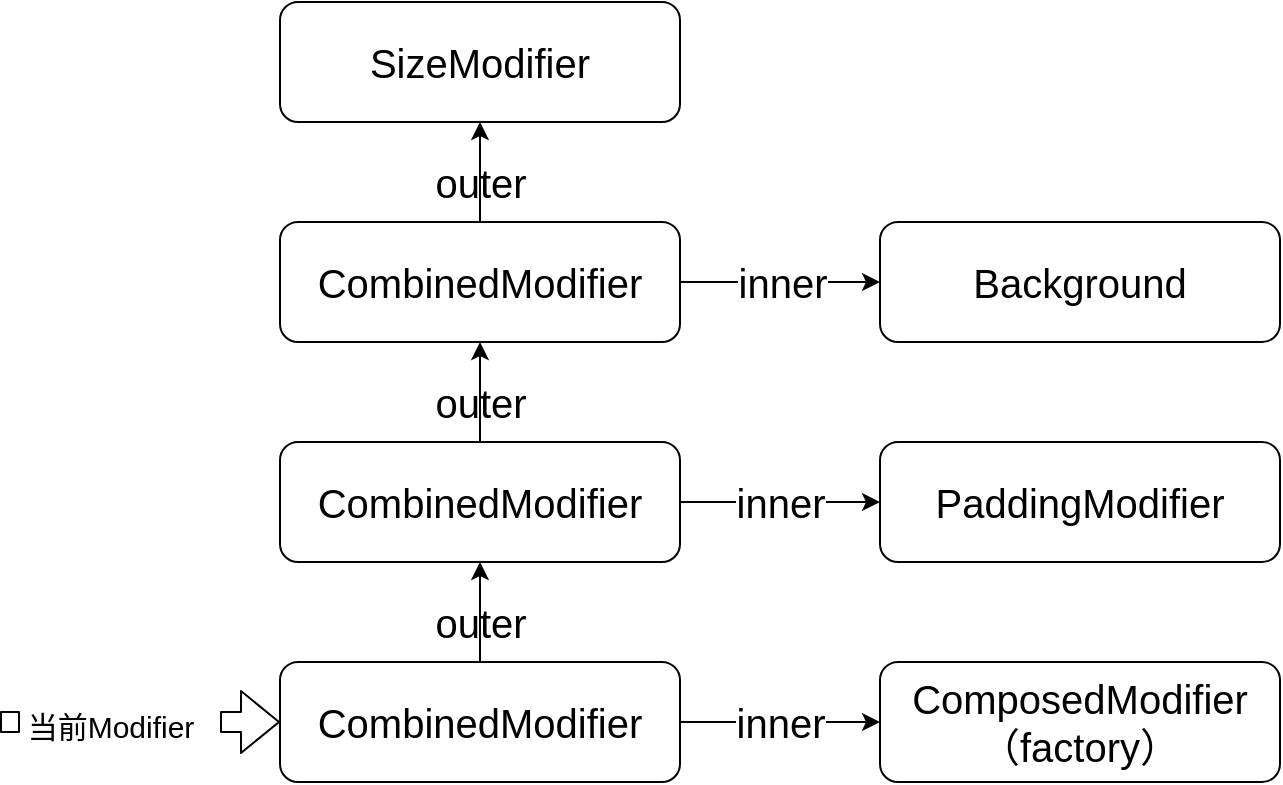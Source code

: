 <mxfile>
    <diagram id="1GEJoMihbtmozGFXepFv" name="第 1 页">
        <mxGraphModel dx="880" dy="791" grid="1" gridSize="10" guides="1" tooltips="1" connect="1" arrows="1" fold="1" page="1" pageScale="1" pageWidth="827" pageHeight="1169" math="0" shadow="0">
            <root>
                <mxCell id="0"/>
                <mxCell id="1" parent="0"/>
                <mxCell id="2" value="&lt;font style=&quot;font-size: 20px;&quot;&gt;CombinedModifier&lt;/font&gt;" style="rounded=1;whiteSpace=wrap;html=1;" vertex="1" parent="1">
                    <mxGeometry x="250" y="610" width="200" height="60" as="geometry"/>
                </mxCell>
                <mxCell id="3" value="&lt;font style=&quot;font-size: 20px;&quot;&gt;CombinedModifier&lt;/font&gt;" style="rounded=1;whiteSpace=wrap;html=1;" vertex="1" parent="1">
                    <mxGeometry x="250" y="500" width="200" height="60" as="geometry"/>
                </mxCell>
                <mxCell id="4" value="&lt;font style=&quot;font-size: 20px;&quot;&gt;CombinedModifier&lt;/font&gt;" style="rounded=1;whiteSpace=wrap;html=1;" vertex="1" parent="1">
                    <mxGeometry x="250" y="390" width="200" height="60" as="geometry"/>
                </mxCell>
                <mxCell id="5" value="&lt;font style=&quot;font-size: 20px;&quot;&gt;SizeModifier&lt;/font&gt;" style="rounded=1;whiteSpace=wrap;html=1;" vertex="1" parent="1">
                    <mxGeometry x="250" y="280" width="200" height="60" as="geometry"/>
                </mxCell>
                <mxCell id="6" value="&lt;font style=&quot;font-size: 20px;&quot;&gt;ComposedModifier&lt;br&gt;（factory）&lt;br&gt;&lt;/font&gt;" style="rounded=1;whiteSpace=wrap;html=1;" vertex="1" parent="1">
                    <mxGeometry x="550" y="610" width="200" height="60" as="geometry"/>
                </mxCell>
                <mxCell id="7" value="&lt;font style=&quot;font-size: 20px;&quot;&gt;PaddingModifier&lt;/font&gt;" style="rounded=1;whiteSpace=wrap;html=1;" vertex="1" parent="1">
                    <mxGeometry x="550" y="500" width="200" height="60" as="geometry"/>
                </mxCell>
                <mxCell id="8" value="&lt;font style=&quot;font-size: 20px;&quot;&gt;Background&lt;/font&gt;" style="rounded=1;whiteSpace=wrap;html=1;" vertex="1" parent="1">
                    <mxGeometry x="550" y="390" width="200" height="60" as="geometry"/>
                </mxCell>
                <mxCell id="9" value="" style="endArrow=classic;html=1;fontSize=20;exitX=0.5;exitY=0;exitDx=0;exitDy=0;entryX=0.5;entryY=1;entryDx=0;entryDy=0;" edge="1" parent="1" source="2" target="3">
                    <mxGeometry width="50" height="50" relative="1" as="geometry">
                        <mxPoint x="350" y="510" as="sourcePoint"/>
                        <mxPoint x="400" y="460" as="targetPoint"/>
                    </mxGeometry>
                </mxCell>
                <mxCell id="10" value="" style="endArrow=classic;html=1;fontSize=20;entryX=0.5;entryY=1;entryDx=0;entryDy=0;exitX=0.5;exitY=0;exitDx=0;exitDy=0;" edge="1" parent="1" source="3" target="4">
                    <mxGeometry width="50" height="50" relative="1" as="geometry">
                        <mxPoint x="350" y="510" as="sourcePoint"/>
                        <mxPoint x="360" y="570.0" as="targetPoint"/>
                    </mxGeometry>
                </mxCell>
                <mxCell id="11" value="" style="endArrow=classic;html=1;fontSize=20;exitX=0.5;exitY=0;exitDx=0;exitDy=0;entryX=0.5;entryY=1;entryDx=0;entryDy=0;" edge="1" parent="1" source="4" target="5">
                    <mxGeometry width="50" height="50" relative="1" as="geometry">
                        <mxPoint x="370" y="630.0" as="sourcePoint"/>
                        <mxPoint x="370" y="580.0" as="targetPoint"/>
                    </mxGeometry>
                </mxCell>
                <mxCell id="12" value="" style="endArrow=classic;html=1;fontSize=20;exitX=1;exitY=0.5;exitDx=0;exitDy=0;entryX=0;entryY=0.5;entryDx=0;entryDy=0;" edge="1" parent="1" source="2" target="6">
                    <mxGeometry width="50" height="50" relative="1" as="geometry">
                        <mxPoint x="380" y="640.0" as="sourcePoint"/>
                        <mxPoint x="380" y="590.0" as="targetPoint"/>
                    </mxGeometry>
                </mxCell>
                <mxCell id="13" value="" style="endArrow=classic;html=1;fontSize=20;exitX=1;exitY=0.5;exitDx=0;exitDy=0;entryX=0;entryY=0.5;entryDx=0;entryDy=0;" edge="1" parent="1" source="3" target="7">
                    <mxGeometry width="50" height="50" relative="1" as="geometry">
                        <mxPoint x="390" y="650.0" as="sourcePoint"/>
                        <mxPoint x="390" y="600.0" as="targetPoint"/>
                    </mxGeometry>
                </mxCell>
                <mxCell id="14" value="" style="endArrow=classic;html=1;fontSize=20;exitX=1;exitY=0.5;exitDx=0;exitDy=0;entryX=0;entryY=0.5;entryDx=0;entryDy=0;" edge="1" parent="1" source="4" target="8">
                    <mxGeometry width="50" height="50" relative="1" as="geometry">
                        <mxPoint x="400" y="660.0" as="sourcePoint"/>
                        <mxPoint x="400" y="610.0" as="targetPoint"/>
                    </mxGeometry>
                </mxCell>
                <mxCell id="15" value="inner" style="edgeLabel;html=1;align=center;verticalAlign=middle;resizable=0;points=[];fontSize=20;" vertex="1" connectable="0" parent="14">
                    <mxGeometry x="-0.35" y="-5" relative="1" as="geometry">
                        <mxPoint x="18" y="-5" as="offset"/>
                    </mxGeometry>
                </mxCell>
                <mxCell id="17" value="inner" style="edgeLabel;html=1;align=center;verticalAlign=middle;resizable=0;points=[];fontSize=20;" vertex="1" connectable="0" parent="1">
                    <mxGeometry x="500" y="530" as="geometry"/>
                </mxCell>
                <mxCell id="18" value="inner" style="edgeLabel;html=1;align=center;verticalAlign=middle;resizable=0;points=[];fontSize=20;" vertex="1" connectable="0" parent="1">
                    <mxGeometry x="500" y="640" as="geometry"/>
                </mxCell>
                <mxCell id="19" value="outer" style="text;html=1;align=center;verticalAlign=middle;resizable=0;points=[];autosize=1;strokeColor=none;fillColor=none;fontSize=20;" vertex="1" parent="1">
                    <mxGeometry x="315" y="570" width="70" height="40" as="geometry"/>
                </mxCell>
                <mxCell id="20" value="outer" style="text;html=1;align=center;verticalAlign=middle;resizable=0;points=[];autosize=1;strokeColor=none;fillColor=none;fontSize=20;" vertex="1" parent="1">
                    <mxGeometry x="315" y="460" width="70" height="40" as="geometry"/>
                </mxCell>
                <mxCell id="21" value="outer" style="text;html=1;align=center;verticalAlign=middle;resizable=0;points=[];autosize=1;strokeColor=none;fillColor=none;fontSize=20;" vertex="1" parent="1">
                    <mxGeometry x="315" y="350" width="70" height="40" as="geometry"/>
                </mxCell>
                <mxCell id="22" value="" style="shape=flexArrow;endArrow=classic;html=1;fontSize=20;entryX=0;entryY=0.5;entryDx=0;entryDy=0;startArrow=none;" edge="1" parent="1" source="23" target="2">
                    <mxGeometry width="50" height="50" relative="1" as="geometry">
                        <mxPoint x="120" y="640" as="sourcePoint"/>
                        <mxPoint x="400" y="460" as="targetPoint"/>
                    </mxGeometry>
                </mxCell>
                <mxCell id="24" value="" style="shape=flexArrow;endArrow=none;html=1;fontSize=20;entryX=0;entryY=0.5;entryDx=0;entryDy=0;" edge="1" parent="1" target="23">
                    <mxGeometry width="50" height="50" relative="1" as="geometry">
                        <mxPoint x="120" y="640.0" as="sourcePoint"/>
                        <mxPoint x="250" y="640.0" as="targetPoint"/>
                    </mxGeometry>
                </mxCell>
                <mxCell id="23" value="&lt;font style=&quot;font-size: 15px;&quot;&gt;当前Modifier&lt;/font&gt;" style="text;html=1;align=center;verticalAlign=middle;resizable=0;points=[];autosize=1;strokeColor=none;fillColor=none;fontSize=20;" vertex="1" parent="1">
                    <mxGeometry x="110" y="620" width="110" height="40" as="geometry"/>
                </mxCell>
            </root>
        </mxGraphModel>
    </diagram>
</mxfile>